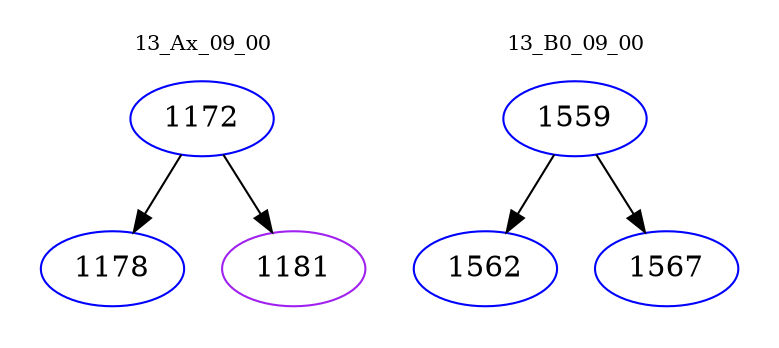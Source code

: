 digraph{
subgraph cluster_0 {
color = white
label = "13_Ax_09_00";
fontsize=10;
T0_1172 [label="1172", color="blue"]
T0_1172 -> T0_1178 [color="black"]
T0_1178 [label="1178", color="blue"]
T0_1172 -> T0_1181 [color="black"]
T0_1181 [label="1181", color="purple"]
}
subgraph cluster_1 {
color = white
label = "13_B0_09_00";
fontsize=10;
T1_1559 [label="1559", color="blue"]
T1_1559 -> T1_1562 [color="black"]
T1_1562 [label="1562", color="blue"]
T1_1559 -> T1_1567 [color="black"]
T1_1567 [label="1567", color="blue"]
}
}
